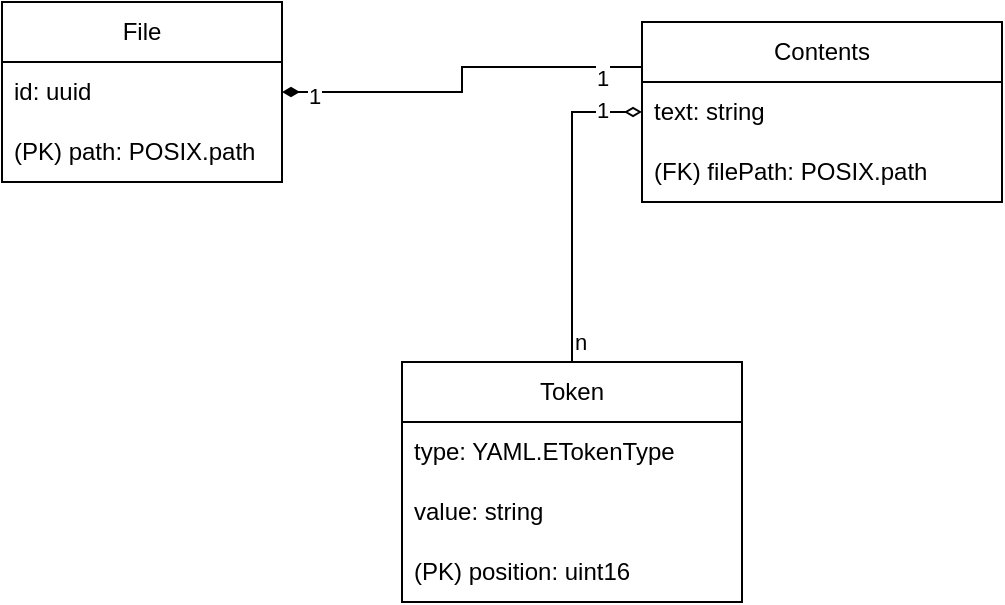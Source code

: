 <mxfile version="25.0.3">
  <diagram name="Page-1" id="mf3QW1P33MbEDJmKrsW1">
    <mxGraphModel grid="1" page="1" gridSize="10" guides="1" tooltips="1" connect="1" arrows="1" fold="1" pageScale="1" pageWidth="850" pageHeight="1100" math="0" shadow="0">
      <root>
        <mxCell id="0" />
        <mxCell id="1" parent="0" />
        <mxCell id="Lk1L7Ocfir_Ub5HLp7Ce-10" style="edgeStyle=orthogonalEdgeStyle;rounded=0;orthogonalLoop=1;jettySize=auto;html=1;entryX=0;entryY=0.25;entryDx=0;entryDy=0;endArrow=none;endFill=0;startArrow=diamondThin;startFill=1;" edge="1" parent="1" source="Lk1L7Ocfir_Ub5HLp7Ce-1" target="Lk1L7Ocfir_Ub5HLp7Ce-6">
          <mxGeometry relative="1" as="geometry" />
        </mxCell>
        <mxCell id="Lk1L7Ocfir_Ub5HLp7Ce-11" value="1" style="edgeLabel;html=1;align=center;verticalAlign=middle;resizable=0;points=[];" connectable="0" vertex="1" parent="Lk1L7Ocfir_Ub5HLp7Ce-10">
          <mxGeometry x="-0.833" y="-2" relative="1" as="geometry">
            <mxPoint as="offset" />
          </mxGeometry>
        </mxCell>
        <mxCell id="Lk1L7Ocfir_Ub5HLp7Ce-12" value="1" style="edgeLabel;html=1;align=center;verticalAlign=middle;resizable=0;points=[];" connectable="0" vertex="1" parent="Lk1L7Ocfir_Ub5HLp7Ce-10">
          <mxGeometry x="0.878" relative="1" as="geometry">
            <mxPoint x="-9" y="5" as="offset" />
          </mxGeometry>
        </mxCell>
        <mxCell id="Lk1L7Ocfir_Ub5HLp7Ce-1" value="File" style="swimlane;fontStyle=0;childLayout=stackLayout;horizontal=1;startSize=30;horizontalStack=0;resizeParent=1;resizeParentMax=0;resizeLast=0;collapsible=1;marginBottom=0;whiteSpace=wrap;html=1;" vertex="1" parent="1">
          <mxGeometry x="300" y="290" width="140" height="90" as="geometry" />
        </mxCell>
        <mxCell id="Lk1L7Ocfir_Ub5HLp7Ce-2" value="id: uuid" style="text;strokeColor=none;fillColor=none;align=left;verticalAlign=middle;spacingLeft=4;spacingRight=4;overflow=hidden;points=[[0,0.5],[1,0.5]];portConstraint=eastwest;rotatable=0;whiteSpace=wrap;html=1;" vertex="1" parent="Lk1L7Ocfir_Ub5HLp7Ce-1">
          <mxGeometry y="30" width="140" height="30" as="geometry" />
        </mxCell>
        <mxCell id="Lk1L7Ocfir_Ub5HLp7Ce-3" value="(PK)&amp;nbsp;path: POSIX.path" style="text;strokeColor=none;fillColor=none;align=left;verticalAlign=middle;spacingLeft=4;spacingRight=4;overflow=hidden;points=[[0,0.5],[1,0.5]];portConstraint=eastwest;rotatable=0;whiteSpace=wrap;html=1;" vertex="1" parent="Lk1L7Ocfir_Ub5HLp7Ce-1">
          <mxGeometry y="60" width="140" height="30" as="geometry" />
        </mxCell>
        <mxCell id="Lk1L7Ocfir_Ub5HLp7Ce-6" value="Contents" style="swimlane;fontStyle=0;childLayout=stackLayout;horizontal=1;startSize=30;horizontalStack=0;resizeParent=1;resizeParentMax=0;resizeLast=0;collapsible=1;marginBottom=0;whiteSpace=wrap;html=1;" vertex="1" parent="1">
          <mxGeometry x="620" y="300" width="180" height="90" as="geometry" />
        </mxCell>
        <mxCell id="Lk1L7Ocfir_Ub5HLp7Ce-7" value="text: string" style="text;strokeColor=none;fillColor=none;align=left;verticalAlign=middle;spacingLeft=4;spacingRight=4;overflow=hidden;points=[[0,0.5],[1,0.5]];portConstraint=eastwest;rotatable=0;whiteSpace=wrap;html=1;" vertex="1" parent="Lk1L7Ocfir_Ub5HLp7Ce-6">
          <mxGeometry y="30" width="180" height="30" as="geometry" />
        </mxCell>
        <mxCell id="Lk1L7Ocfir_Ub5HLp7Ce-22" value="(FK) filePath: POSIX.path" style="text;strokeColor=none;fillColor=none;align=left;verticalAlign=middle;spacingLeft=4;spacingRight=4;overflow=hidden;points=[[0,0.5],[1,0.5]];portConstraint=eastwest;rotatable=0;whiteSpace=wrap;html=1;" vertex="1" parent="Lk1L7Ocfir_Ub5HLp7Ce-6">
          <mxGeometry y="60" width="180" height="30" as="geometry" />
        </mxCell>
        <mxCell id="Lk1L7Ocfir_Ub5HLp7Ce-19" style="edgeStyle=orthogonalEdgeStyle;rounded=0;orthogonalLoop=1;jettySize=auto;html=1;entryX=0;entryY=0.5;entryDx=0;entryDy=0;endArrow=diamondThin;endFill=0;" edge="1" parent="1" source="Lk1L7Ocfir_Ub5HLp7Ce-15" target="Lk1L7Ocfir_Ub5HLp7Ce-7">
          <mxGeometry relative="1" as="geometry" />
        </mxCell>
        <mxCell id="Lk1L7Ocfir_Ub5HLp7Ce-20" value="1" style="edgeLabel;html=1;align=center;verticalAlign=middle;resizable=0;points=[];" connectable="0" vertex="1" parent="Lk1L7Ocfir_Ub5HLp7Ce-19">
          <mxGeometry x="0.751" y="1" relative="1" as="geometry">
            <mxPoint as="offset" />
          </mxGeometry>
        </mxCell>
        <mxCell id="Lk1L7Ocfir_Ub5HLp7Ce-21" value="n" style="edgeLabel;html=1;align=center;verticalAlign=middle;resizable=0;points=[];" connectable="0" vertex="1" parent="Lk1L7Ocfir_Ub5HLp7Ce-19">
          <mxGeometry x="-0.867" y="-4" relative="1" as="geometry">
            <mxPoint as="offset" />
          </mxGeometry>
        </mxCell>
        <mxCell id="Lk1L7Ocfir_Ub5HLp7Ce-15" value="Token" style="swimlane;fontStyle=0;childLayout=stackLayout;horizontal=1;startSize=30;horizontalStack=0;resizeParent=1;resizeParentMax=0;resizeLast=0;collapsible=1;marginBottom=0;whiteSpace=wrap;html=1;" vertex="1" parent="1">
          <mxGeometry x="500" y="470" width="170" height="120" as="geometry" />
        </mxCell>
        <mxCell id="Lk1L7Ocfir_Ub5HLp7Ce-16" value="type: YAML.ETokenType" style="text;strokeColor=none;fillColor=none;align=left;verticalAlign=middle;spacingLeft=4;spacingRight=4;overflow=hidden;points=[[0,0.5],[1,0.5]];portConstraint=eastwest;rotatable=0;whiteSpace=wrap;html=1;" vertex="1" parent="Lk1L7Ocfir_Ub5HLp7Ce-15">
          <mxGeometry y="30" width="170" height="30" as="geometry" />
        </mxCell>
        <mxCell id="Lk1L7Ocfir_Ub5HLp7Ce-17" value="value: string" style="text;strokeColor=none;fillColor=none;align=left;verticalAlign=middle;spacingLeft=4;spacingRight=4;overflow=hidden;points=[[0,0.5],[1,0.5]];portConstraint=eastwest;rotatable=0;whiteSpace=wrap;html=1;" vertex="1" parent="Lk1L7Ocfir_Ub5HLp7Ce-15">
          <mxGeometry y="60" width="170" height="30" as="geometry" />
        </mxCell>
        <mxCell id="Lk1L7Ocfir_Ub5HLp7Ce-18" value="(PK) position: uint16" style="text;strokeColor=none;fillColor=none;align=left;verticalAlign=middle;spacingLeft=4;spacingRight=4;overflow=hidden;points=[[0,0.5],[1,0.5]];portConstraint=eastwest;rotatable=0;whiteSpace=wrap;html=1;" vertex="1" parent="Lk1L7Ocfir_Ub5HLp7Ce-15">
          <mxGeometry y="90" width="170" height="30" as="geometry" />
        </mxCell>
      </root>
    </mxGraphModel>
  </diagram>
</mxfile>
